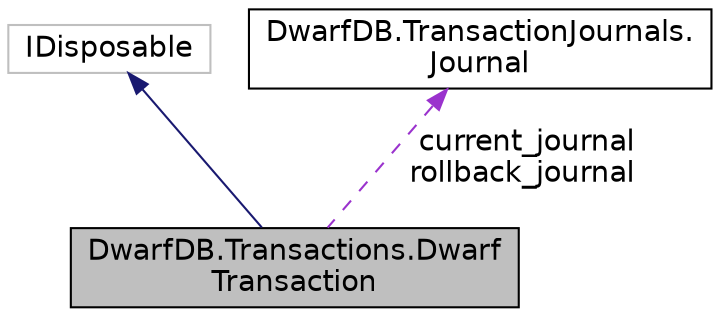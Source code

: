 digraph "DwarfDB.Transactions.DwarfTransaction"
{
  edge [fontname="Helvetica",fontsize="14",labelfontname="Helvetica",labelfontsize="14"];
  node [fontname="Helvetica",fontsize="14",shape=record];
  Node1 [label="DwarfDB.Transactions.Dwarf\lTransaction",height=0.2,width=0.4,color="black", fillcolor="grey75", style="filled", fontcolor="black"];
  Node2 -> Node1 [dir="back",color="midnightblue",fontsize="14",style="solid",fontname="Helvetica"];
  Node2 [label="IDisposable",height=0.2,width=0.4,color="grey75", fillcolor="white", style="filled"];
  Node3 -> Node1 [dir="back",color="darkorchid3",fontsize="14",style="dashed",label=" current_journal\nrollback_journal" ,fontname="Helvetica"];
  Node3 [label="DwarfDB.TransactionJournals.\lJournal",height=0.2,width=0.4,color="black", fillcolor="white", style="filled",URL="$d1/d86/class_dwarf_d_b_1_1_transaction_journals_1_1_journal.html",tooltip="Description of TransactionJournals. "];
}
